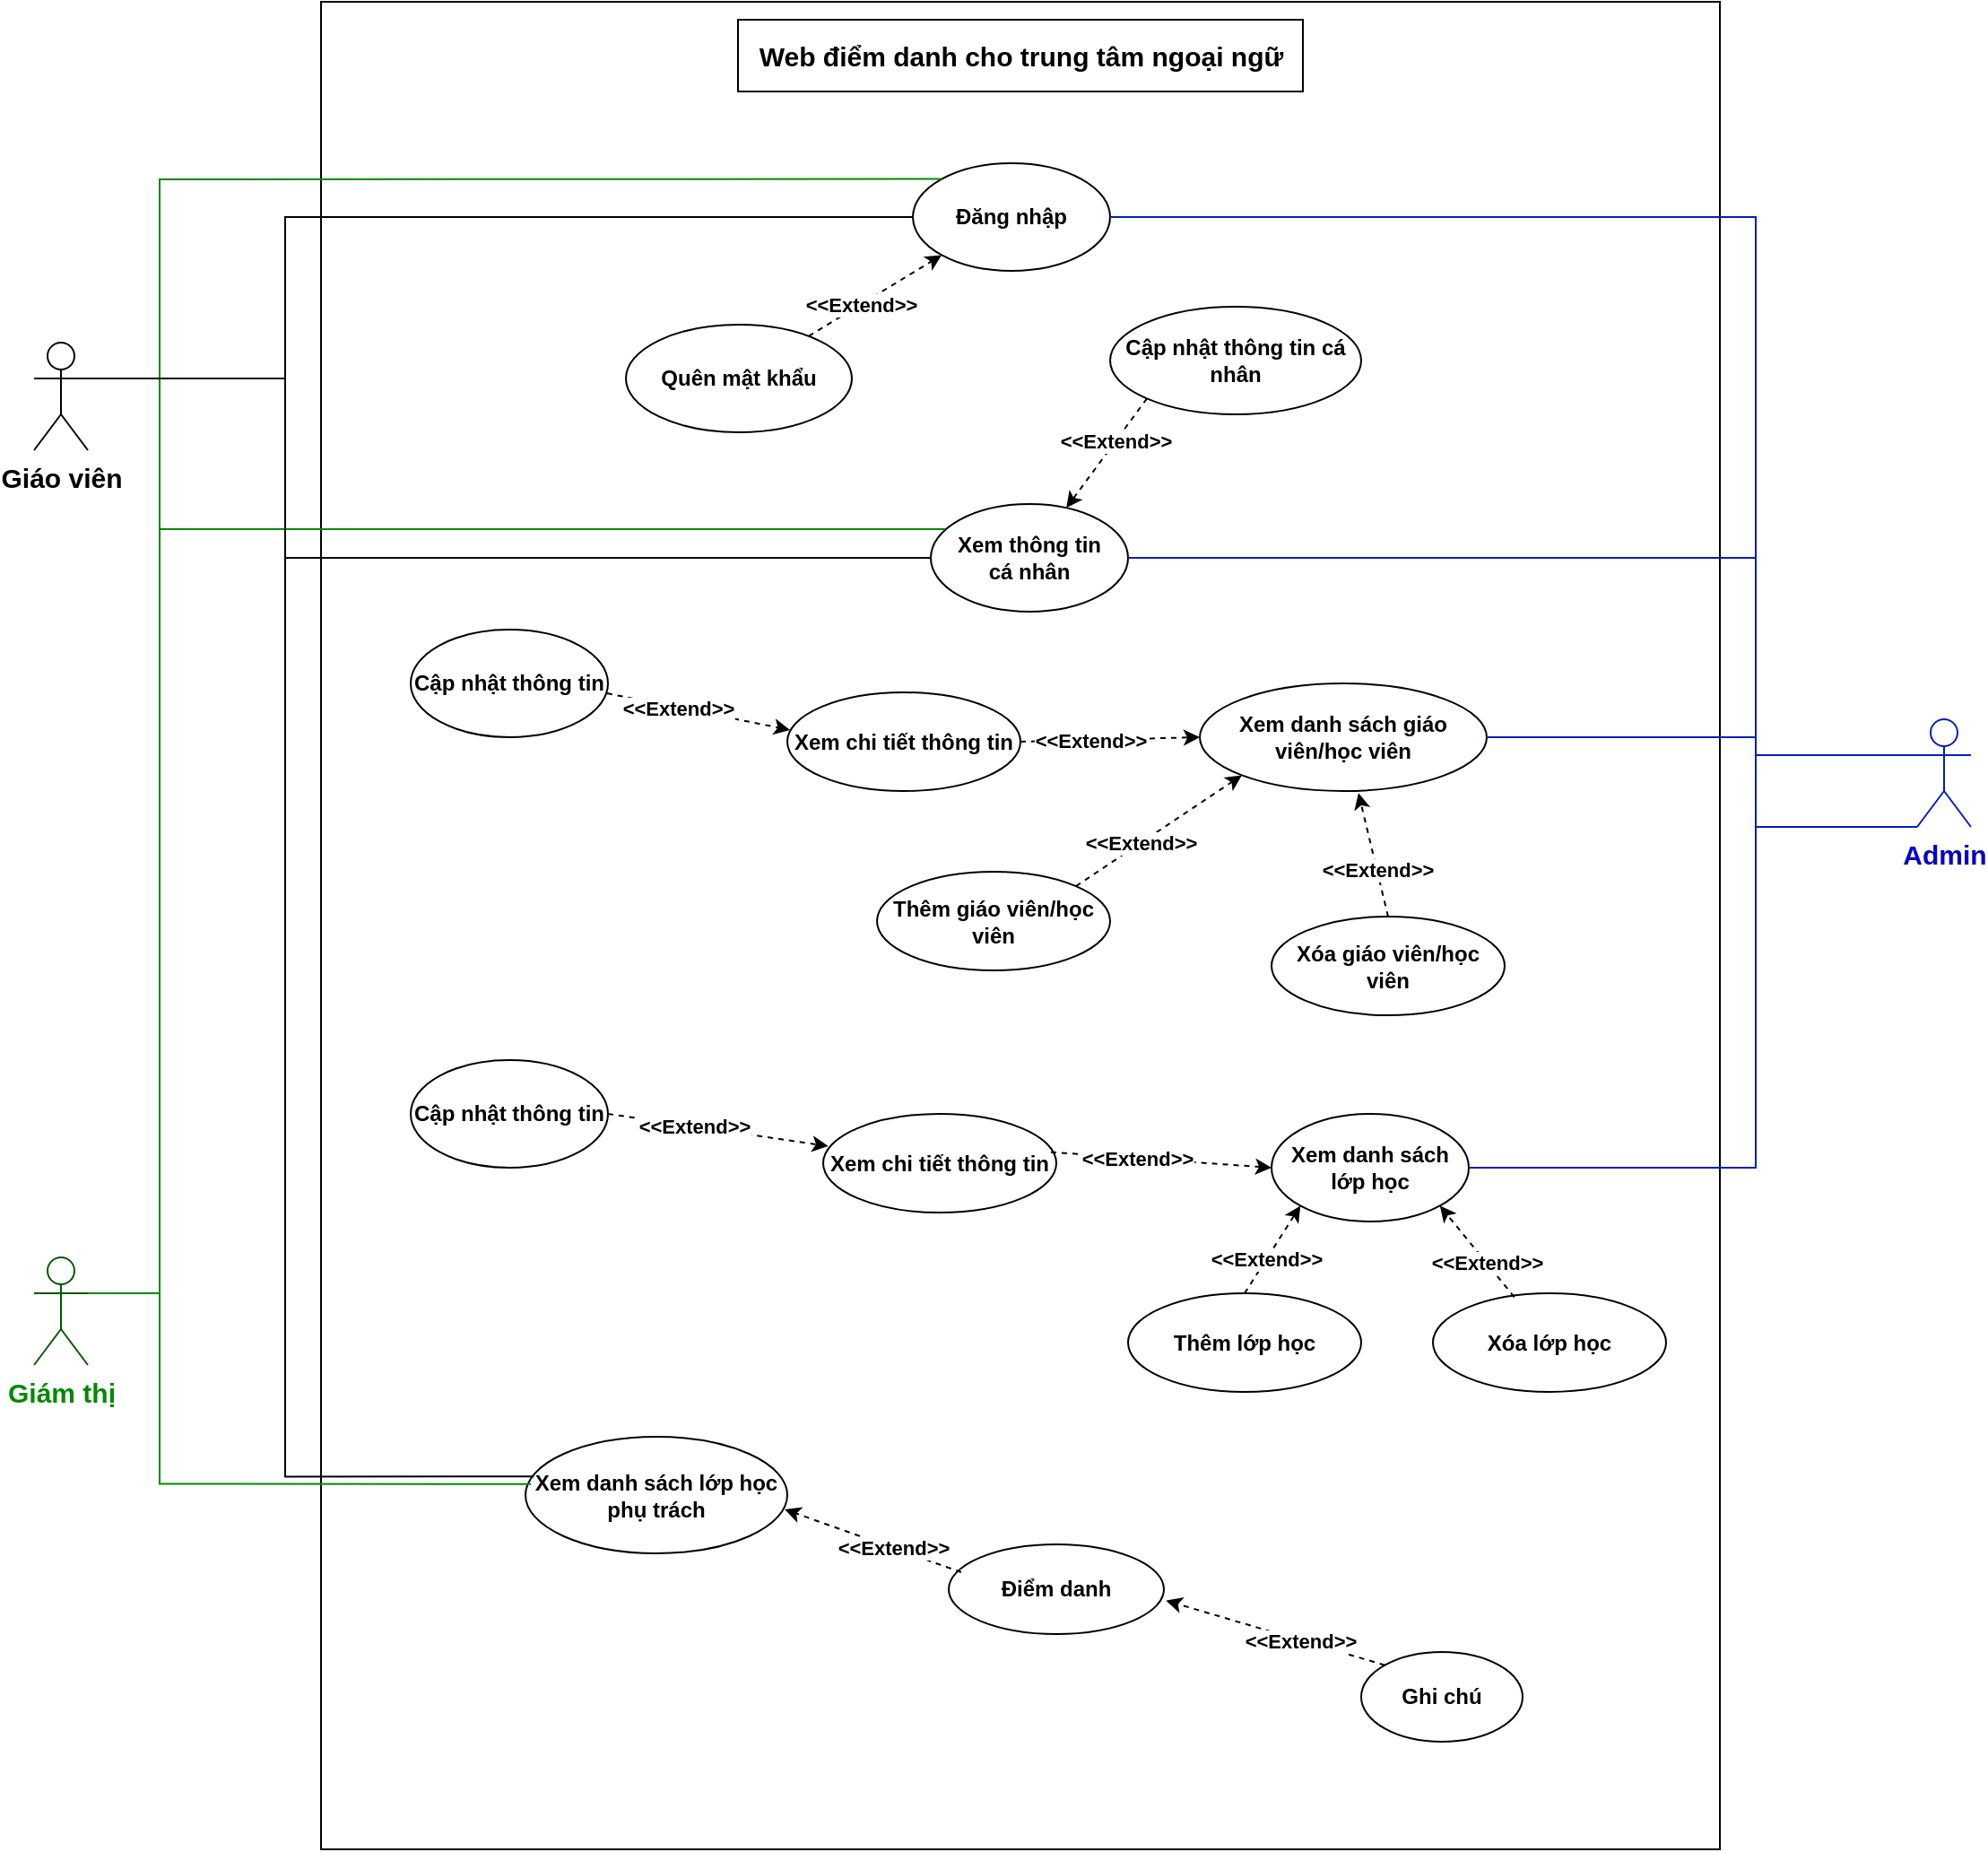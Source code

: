 <mxfile version="20.5.3" type="github"><diagram name="Page-1" id="CRNQidJyGZVOagn2CQu6"><mxGraphModel dx="2926" dy="1078" grid="1" gridSize="10" guides="1" tooltips="1" connect="1" arrows="1" fold="1" page="1" pageScale="1" pageWidth="850" pageHeight="1100" math="0" shadow="0"><root><mxCell id="0"/><mxCell id="1" parent="0"/><mxCell id="foU8qJLjKtTW0TO3vTlr-1" value="" style="rounded=0;whiteSpace=wrap;html=1;fontStyle=1" parent="1" vertex="1"><mxGeometry x="60" y="35" width="780" height="1030" as="geometry"/></mxCell><mxCell id="foU8qJLjKtTW0TO3vTlr-2" value="&lt;font style=&quot;font-size: 15px;&quot;&gt;&lt;span&gt;Web điểm danh cho trung tâm ngoại ngữ&lt;/span&gt;&lt;/font&gt;" style="rounded=0;whiteSpace=wrap;html=1;fontStyle=1" parent="1" vertex="1"><mxGeometry x="292.5" y="45" width="315" height="40" as="geometry"/></mxCell><mxCell id="foU8qJLjKtTW0TO3vTlr-3" value="&lt;font style=&quot;&quot; color=&quot;#0000cc&quot;&gt;Admin&lt;/font&gt;" style="shape=umlActor;verticalLabelPosition=bottom;verticalAlign=top;html=1;outlineConnect=0;fontSize=15;fillColor=none;fontColor=#ffffff;strokeColor=#001DBC;fontStyle=1" parent="1" vertex="1"><mxGeometry x="950" y="435" width="30" height="60" as="geometry"/></mxCell><mxCell id="foU8qJLjKtTW0TO3vTlr-12" value="Giáo viên" style="shape=umlActor;verticalLabelPosition=bottom;verticalAlign=top;html=1;outlineConnect=0;fontSize=15;fontStyle=1" parent="1" vertex="1"><mxGeometry x="-100" y="225" width="30" height="60" as="geometry"/></mxCell><mxCell id="foU8qJLjKtTW0TO3vTlr-16" value="Đăng nhập" style="ellipse;whiteSpace=wrap;html=1;fontStyle=1" parent="1" vertex="1"><mxGeometry x="390" y="125" width="110" height="60" as="geometry"/></mxCell><mxCell id="foU8qJLjKtTW0TO3vTlr-18" value="Quên mật khẩu" style="ellipse;whiteSpace=wrap;html=1;fontStyle=1" parent="1" vertex="1"><mxGeometry x="230" y="215" width="126" height="60" as="geometry"/></mxCell><mxCell id="foU8qJLjKtTW0TO3vTlr-19" value="" style="endArrow=classic;html=1;rounded=0;entryX=0;entryY=1;entryDx=0;entryDy=0;dashed=1;fontStyle=1" parent="1" source="foU8qJLjKtTW0TO3vTlr-18" target="foU8qJLjKtTW0TO3vTlr-16" edge="1"><mxGeometry width="50" height="50" relative="1" as="geometry"><mxPoint x="501" y="245" as="sourcePoint"/><mxPoint x="431" y="275" as="targetPoint"/></mxGeometry></mxCell><mxCell id="foU8qJLjKtTW0TO3vTlr-20" value="&amp;lt;&amp;lt;Extend&amp;gt;&amp;gt;" style="edgeLabel;html=1;align=center;verticalAlign=middle;resizable=0;points=[];fontStyle=1" parent="foU8qJLjKtTW0TO3vTlr-19" connectable="0" vertex="1"><mxGeometry x="-0.223" relative="1" as="geometry"><mxPoint as="offset"/></mxGeometry></mxCell><mxCell id="foU8qJLjKtTW0TO3vTlr-26" value="Xem danh sách lớp học" style="ellipse;whiteSpace=wrap;html=1;fontStyle=1" parent="1" vertex="1"><mxGeometry x="590" y="655" width="110" height="60" as="geometry"/></mxCell><mxCell id="foU8qJLjKtTW0TO3vTlr-28" value="Xem thông tin&lt;br&gt;cá nhân" style="ellipse;whiteSpace=wrap;html=1;fontStyle=1" parent="1" vertex="1"><mxGeometry x="400" y="315" width="110" height="60" as="geometry"/></mxCell><mxCell id="foU8qJLjKtTW0TO3vTlr-29" value="Xem danh sách giáo viên/học viên" style="ellipse;whiteSpace=wrap;html=1;fontStyle=1" parent="1" vertex="1"><mxGeometry x="550" y="415" width="160" height="60" as="geometry"/></mxCell><mxCell id="foU8qJLjKtTW0TO3vTlr-31" value="" style="endArrow=none;html=1;rounded=0;fontSize=15;exitX=1;exitY=0.333;exitDx=0;exitDy=0;exitPerimeter=0;entryX=0;entryY=0.5;entryDx=0;entryDy=0;fontStyle=1" parent="1" source="foU8qJLjKtTW0TO3vTlr-12" target="foU8qJLjKtTW0TO3vTlr-16" edge="1"><mxGeometry width="50" height="50" relative="1" as="geometry"><mxPoint x="420" y="455" as="sourcePoint"/><mxPoint x="470" y="405" as="targetPoint"/><Array as="points"><mxPoint x="40" y="245"/><mxPoint x="40" y="155"/></Array></mxGeometry></mxCell><mxCell id="foU8qJLjKtTW0TO3vTlr-33" value="" style="endArrow=none;html=1;rounded=0;fontSize=15;exitX=1;exitY=0.333;exitDx=0;exitDy=0;exitPerimeter=0;entryX=0;entryY=0.5;entryDx=0;entryDy=0;fontStyle=1" parent="1" source="foU8qJLjKtTW0TO3vTlr-12" target="foU8qJLjKtTW0TO3vTlr-28" edge="1"><mxGeometry width="50" height="50" relative="1" as="geometry"><mxPoint x="50" y="465" as="sourcePoint"/><mxPoint x="400" y="345" as="targetPoint"/><Array as="points"><mxPoint x="40" y="245"/><mxPoint x="40" y="345"/></Array></mxGeometry></mxCell><mxCell id="foU8qJLjKtTW0TO3vTlr-37" value="" style="endArrow=none;html=1;rounded=0;fontSize=15;fillColor=#0050ef;strokeColor=#001DBC;entryX=0;entryY=0.333;entryDx=0;entryDy=0;entryPerimeter=0;exitX=1;exitY=0.5;exitDx=0;exitDy=0;fontStyle=1" parent="1" source="foU8qJLjKtTW0TO3vTlr-16" target="foU8qJLjKtTW0TO3vTlr-3" edge="1"><mxGeometry width="50" height="50" relative="1" as="geometry"><mxPoint x="520" y="455" as="sourcePoint"/><mxPoint x="570" y="405" as="targetPoint"/><Array as="points"><mxPoint x="860" y="155"/><mxPoint x="860" y="455"/></Array></mxGeometry></mxCell><mxCell id="foU8qJLjKtTW0TO3vTlr-39" value="" style="endArrow=none;html=1;rounded=0;fontSize=15;fillColor=#0050ef;strokeColor=#001DBC;exitX=1;exitY=0.5;exitDx=0;exitDy=0;entryX=0;entryY=0.333;entryDx=0;entryDy=0;entryPerimeter=0;fontStyle=1" parent="1" source="foU8qJLjKtTW0TO3vTlr-28" target="foU8qJLjKtTW0TO3vTlr-3" edge="1"><mxGeometry width="50" height="50" relative="1" as="geometry"><mxPoint x="510" y="345" as="sourcePoint"/><mxPoint x="860" y="455" as="targetPoint"/><Array as="points"><mxPoint x="860" y="345"/><mxPoint x="860" y="455"/></Array></mxGeometry></mxCell><mxCell id="foU8qJLjKtTW0TO3vTlr-40" value="" style="endArrow=none;html=1;rounded=0;fontSize=15;fillColor=#0050ef;strokeColor=#001DBC;exitX=1;exitY=0.5;exitDx=0;exitDy=0;entryX=0;entryY=1;entryDx=0;entryDy=0;entryPerimeter=0;fontStyle=1;edgeStyle=orthogonalEdgeStyle;" parent="1" source="foU8qJLjKtTW0TO3vTlr-29" target="foU8qJLjKtTW0TO3vTlr-3" edge="1"><mxGeometry width="50" height="50" relative="1" as="geometry"><mxPoint x="510" y="435" as="sourcePoint"/><mxPoint x="870" y="465" as="targetPoint"/><Array as="points"><mxPoint x="860" y="445"/><mxPoint x="860" y="495"/></Array></mxGeometry></mxCell><mxCell id="foU8qJLjKtTW0TO3vTlr-42" value="" style="endArrow=none;html=1;rounded=0;fontSize=15;fillColor=#0050ef;strokeColor=#001DBC;exitX=1;exitY=0.5;exitDx=0;exitDy=0;entryX=0;entryY=1;entryDx=0;entryDy=0;entryPerimeter=0;fontStyle=1" parent="1" source="foU8qJLjKtTW0TO3vTlr-26" target="foU8qJLjKtTW0TO3vTlr-3" edge="1"><mxGeometry width="50" height="50" relative="1" as="geometry"><mxPoint x="720" y="665" as="sourcePoint"/><mxPoint x="870" y="505" as="targetPoint"/><Array as="points"><mxPoint x="860" y="685"/><mxPoint x="860" y="495"/></Array></mxGeometry></mxCell><mxCell id="xnCUMMj6vFn5ndqKwVFb-1" value="&lt;font color=&quot;#008a00&quot;&gt;Giám thị&lt;/font&gt;" style="shape=umlActor;verticalLabelPosition=bottom;verticalAlign=top;html=1;outlineConnect=0;fontSize=15;fontStyle=1;fillColor=none;fontColor=#ffffff;strokeColor=#005700;" parent="1" vertex="1"><mxGeometry x="-100" y="735" width="30" height="60" as="geometry"/></mxCell><mxCell id="xnCUMMj6vFn5ndqKwVFb-2" value="" style="endArrow=none;html=1;rounded=0;fontColor=#008a00;strokeColor=#008a00;exitX=1;exitY=0.333;exitDx=0;exitDy=0;exitPerimeter=0;entryX=0;entryY=0;entryDx=0;entryDy=0;" parent="1" source="xnCUMMj6vFn5ndqKwVFb-1" target="foU8qJLjKtTW0TO3vTlr-16" edge="1"><mxGeometry width="50" height="50" relative="1" as="geometry"><mxPoint x="-20" y="775" as="sourcePoint"/><mxPoint x="30" y="725" as="targetPoint"/><Array as="points"><mxPoint x="-30" y="755"/><mxPoint x="-30" y="134"/></Array></mxGeometry></mxCell><mxCell id="xnCUMMj6vFn5ndqKwVFb-4" value="" style="endArrow=none;html=1;rounded=0;fontColor=#008a00;strokeColor=#008a00;exitX=1;exitY=0.333;exitDx=0;exitDy=0;exitPerimeter=0;entryX=0.073;entryY=0.233;entryDx=0;entryDy=0;entryPerimeter=0;" parent="1" source="xnCUMMj6vFn5ndqKwVFb-1" target="foU8qJLjKtTW0TO3vTlr-28" edge="1"><mxGeometry width="50" height="50" relative="1" as="geometry"><mxPoint x="-60" y="765" as="sourcePoint"/><mxPoint x="416" y="276" as="targetPoint"/><Array as="points"><mxPoint x="-30" y="755"/><mxPoint x="-30" y="329"/></Array></mxGeometry></mxCell><mxCell id="xnCUMMj6vFn5ndqKwVFb-8" value="Ghi chú" style="ellipse;whiteSpace=wrap;html=1;fontStyle=1" parent="1" vertex="1"><mxGeometry x="640" y="955" width="90" height="50" as="geometry"/></mxCell><mxCell id="xnCUMMj6vFn5ndqKwVFb-9" value="" style="endArrow=classic;html=1;rounded=0;exitX=0;exitY=0;exitDx=0;exitDy=0;dashed=1;fontStyle=1;entryX=1.01;entryY=0.627;entryDx=0;entryDy=0;entryPerimeter=0;" parent="1" source="xnCUMMj6vFn5ndqKwVFb-8" target="JiPtHDF4y1pOYtlBRICb-31" edge="1"><mxGeometry width="50" height="50" relative="1" as="geometry"><mxPoint x="580" y="125" as="sourcePoint"/><mxPoint x="530" y="1125" as="targetPoint"/></mxGeometry></mxCell><mxCell id="xnCUMMj6vFn5ndqKwVFb-10" value="&amp;lt;&amp;lt;Extend&amp;gt;&amp;gt;" style="edgeLabel;html=1;align=center;verticalAlign=middle;resizable=0;points=[];fontStyle=1" parent="xnCUMMj6vFn5ndqKwVFb-9" connectable="0" vertex="1"><mxGeometry x="-0.223" relative="1" as="geometry"><mxPoint as="offset"/></mxGeometry></mxCell><mxCell id="JiPtHDF4y1pOYtlBRICb-1" value="Cập nhật thông tin cá nhân" style="ellipse;whiteSpace=wrap;html=1;fontStyle=1" parent="1" vertex="1"><mxGeometry x="500" y="205" width="140" height="60" as="geometry"/></mxCell><mxCell id="JiPtHDF4y1pOYtlBRICb-2" value="" style="endArrow=classic;html=1;rounded=0;exitX=0;exitY=1;exitDx=0;exitDy=0;dashed=1;fontStyle=1;" parent="1" source="JiPtHDF4y1pOYtlBRICb-1" target="foU8qJLjKtTW0TO3vTlr-28" edge="1"><mxGeometry width="50" height="50" relative="1" as="geometry"><mxPoint x="550" y="255" as="sourcePoint"/><mxPoint x="494" y="186" as="targetPoint"/></mxGeometry></mxCell><mxCell id="JiPtHDF4y1pOYtlBRICb-3" value="&amp;lt;&amp;lt;Extend&amp;gt;&amp;gt;" style="edgeLabel;html=1;align=center;verticalAlign=middle;resizable=0;points=[];fontStyle=1" parent="JiPtHDF4y1pOYtlBRICb-2" connectable="0" vertex="1"><mxGeometry x="-0.223" relative="1" as="geometry"><mxPoint as="offset"/></mxGeometry></mxCell><mxCell id="JiPtHDF4y1pOYtlBRICb-4" value="Xem chi tiết thông tin" style="ellipse;whiteSpace=wrap;html=1;fontStyle=1" parent="1" vertex="1"><mxGeometry x="320" y="420" width="130" height="55" as="geometry"/></mxCell><mxCell id="JiPtHDF4y1pOYtlBRICb-5" value="Cập nhật thông tin" style="ellipse;whiteSpace=wrap;html=1;fontStyle=1" parent="1" vertex="1"><mxGeometry x="110" y="385" width="110" height="60" as="geometry"/></mxCell><mxCell id="JiPtHDF4y1pOYtlBRICb-6" value="Thêm giáo viên/học viên" style="ellipse;whiteSpace=wrap;html=1;fontStyle=1" parent="1" vertex="1"><mxGeometry x="370" y="520" width="130" height="55" as="geometry"/></mxCell><mxCell id="JiPtHDF4y1pOYtlBRICb-7" value="Xóa giáo viên/học viên" style="ellipse;whiteSpace=wrap;html=1;fontStyle=1" parent="1" vertex="1"><mxGeometry x="590" y="545" width="130" height="55" as="geometry"/></mxCell><mxCell id="JiPtHDF4y1pOYtlBRICb-8" value="" style="endArrow=classic;html=1;rounded=0;exitX=1;exitY=0.5;exitDx=0;exitDy=0;dashed=1;fontStyle=1;entryX=0;entryY=0.5;entryDx=0;entryDy=0;" parent="1" source="JiPtHDF4y1pOYtlBRICb-4" target="foU8qJLjKtTW0TO3vTlr-29" edge="1"><mxGeometry width="50" height="50" relative="1" as="geometry"><mxPoint x="531" y="266" as="sourcePoint"/><mxPoint x="486" y="327" as="targetPoint"/></mxGeometry></mxCell><mxCell id="JiPtHDF4y1pOYtlBRICb-9" value="&amp;lt;&amp;lt;Extend&amp;gt;&amp;gt;" style="edgeLabel;html=1;align=center;verticalAlign=middle;resizable=0;points=[];fontStyle=1" parent="JiPtHDF4y1pOYtlBRICb-8" connectable="0" vertex="1"><mxGeometry x="-0.223" relative="1" as="geometry"><mxPoint as="offset"/></mxGeometry></mxCell><mxCell id="JiPtHDF4y1pOYtlBRICb-11" value="" style="endArrow=classic;html=1;rounded=0;exitX=1;exitY=0;exitDx=0;exitDy=0;dashed=1;fontStyle=1;entryX=0;entryY=1;entryDx=0;entryDy=0;" parent="1" source="JiPtHDF4y1pOYtlBRICb-6" target="foU8qJLjKtTW0TO3vTlr-29" edge="1"><mxGeometry width="50" height="50" relative="1" as="geometry"><mxPoint x="432" y="475" as="sourcePoint"/><mxPoint x="560" y="455" as="targetPoint"/></mxGeometry></mxCell><mxCell id="JiPtHDF4y1pOYtlBRICb-12" value="&amp;lt;&amp;lt;Extend&amp;gt;&amp;gt;" style="edgeLabel;html=1;align=center;verticalAlign=middle;resizable=0;points=[];fontStyle=1" parent="JiPtHDF4y1pOYtlBRICb-11" connectable="0" vertex="1"><mxGeometry x="-0.223" relative="1" as="geometry"><mxPoint as="offset"/></mxGeometry></mxCell><mxCell id="JiPtHDF4y1pOYtlBRICb-13" value="" style="endArrow=classic;html=1;rounded=0;exitX=0.5;exitY=0;exitDx=0;exitDy=0;dashed=1;fontStyle=1;entryX=0.553;entryY=1.019;entryDx=0;entryDy=0;entryPerimeter=0;" parent="1" source="JiPtHDF4y1pOYtlBRICb-7" target="foU8qJLjKtTW0TO3vTlr-29" edge="1"><mxGeometry width="50" height="50" relative="1" as="geometry"><mxPoint x="442" y="485" as="sourcePoint"/><mxPoint x="570" y="465" as="targetPoint"/></mxGeometry></mxCell><mxCell id="JiPtHDF4y1pOYtlBRICb-14" value="&amp;lt;&amp;lt;Extend&amp;gt;&amp;gt;" style="edgeLabel;html=1;align=center;verticalAlign=middle;resizable=0;points=[];fontStyle=1" parent="JiPtHDF4y1pOYtlBRICb-13" connectable="0" vertex="1"><mxGeometry x="-0.223" relative="1" as="geometry"><mxPoint as="offset"/></mxGeometry></mxCell><mxCell id="JiPtHDF4y1pOYtlBRICb-15" value="" style="endArrow=classic;html=1;rounded=0;exitX=0.995;exitY=0.592;exitDx=0;exitDy=0;dashed=1;fontStyle=1;entryX=0.012;entryY=0.381;entryDx=0;entryDy=0;entryPerimeter=0;exitPerimeter=0;" parent="1" source="JiPtHDF4y1pOYtlBRICb-5" target="JiPtHDF4y1pOYtlBRICb-4" edge="1"><mxGeometry width="50" height="50" relative="1" as="geometry"><mxPoint x="665" y="545" as="sourcePoint"/><mxPoint x="648" y="486" as="targetPoint"/></mxGeometry></mxCell><mxCell id="JiPtHDF4y1pOYtlBRICb-16" value="&amp;lt;&amp;lt;Extend&amp;gt;&amp;gt;" style="edgeLabel;html=1;align=center;verticalAlign=middle;resizable=0;points=[];fontStyle=1" parent="JiPtHDF4y1pOYtlBRICb-15" connectable="0" vertex="1"><mxGeometry x="-0.223" relative="1" as="geometry"><mxPoint as="offset"/></mxGeometry></mxCell><mxCell id="JiPtHDF4y1pOYtlBRICb-17" value="Xem chi tiết thông tin" style="ellipse;whiteSpace=wrap;html=1;fontStyle=1" parent="1" vertex="1"><mxGeometry x="340" y="655" width="130" height="55" as="geometry"/></mxCell><mxCell id="JiPtHDF4y1pOYtlBRICb-18" value="Cập nhật thông tin" style="ellipse;whiteSpace=wrap;html=1;fontStyle=1" parent="1" vertex="1"><mxGeometry x="110" y="625" width="110" height="60" as="geometry"/></mxCell><mxCell id="JiPtHDF4y1pOYtlBRICb-19" value="Thêm lớp học" style="ellipse;whiteSpace=wrap;html=1;fontStyle=1" parent="1" vertex="1"><mxGeometry x="510" y="755" width="130" height="55" as="geometry"/></mxCell><mxCell id="JiPtHDF4y1pOYtlBRICb-20" value="Xóa lớp học" style="ellipse;whiteSpace=wrap;html=1;fontStyle=1" parent="1" vertex="1"><mxGeometry x="680" y="755" width="130" height="55" as="geometry"/></mxCell><mxCell id="JiPtHDF4y1pOYtlBRICb-21" value="" style="endArrow=classic;html=1;rounded=0;exitX=1;exitY=0.5;exitDx=0;exitDy=0;dashed=1;fontStyle=1;entryX=0.022;entryY=0.327;entryDx=0;entryDy=0;entryPerimeter=0;" parent="1" source="JiPtHDF4y1pOYtlBRICb-18" target="JiPtHDF4y1pOYtlBRICb-17" edge="1"><mxGeometry width="50" height="50" relative="1" as="geometry"><mxPoint x="229" y="431" as="sourcePoint"/><mxPoint x="332" y="451" as="targetPoint"/></mxGeometry></mxCell><mxCell id="JiPtHDF4y1pOYtlBRICb-22" value="&amp;lt;&amp;lt;Extend&amp;gt;&amp;gt;" style="edgeLabel;html=1;align=center;verticalAlign=middle;resizable=0;points=[];fontStyle=1" parent="JiPtHDF4y1pOYtlBRICb-21" connectable="0" vertex="1"><mxGeometry x="-0.223" relative="1" as="geometry"><mxPoint as="offset"/></mxGeometry></mxCell><mxCell id="JiPtHDF4y1pOYtlBRICb-24" value="" style="endArrow=classic;html=1;rounded=0;exitX=0.977;exitY=0.388;exitDx=0;exitDy=0;dashed=1;fontStyle=1;entryX=0;entryY=0.5;entryDx=0;entryDy=0;exitPerimeter=0;" parent="1" source="JiPtHDF4y1pOYtlBRICb-17" target="foU8qJLjKtTW0TO3vTlr-26" edge="1"><mxGeometry width="50" height="50" relative="1" as="geometry"><mxPoint x="303" y="685" as="sourcePoint"/><mxPoint x="405" y="695" as="targetPoint"/></mxGeometry></mxCell><mxCell id="JiPtHDF4y1pOYtlBRICb-25" value="&amp;lt;&amp;lt;Extend&amp;gt;&amp;gt;" style="edgeLabel;html=1;align=center;verticalAlign=middle;resizable=0;points=[];fontStyle=1" parent="JiPtHDF4y1pOYtlBRICb-24" connectable="0" vertex="1"><mxGeometry x="-0.223" relative="1" as="geometry"><mxPoint as="offset"/></mxGeometry></mxCell><mxCell id="JiPtHDF4y1pOYtlBRICb-26" value="" style="endArrow=classic;html=1;rounded=0;exitX=0.5;exitY=0;exitDx=0;exitDy=0;dashed=1;fontStyle=1;entryX=0;entryY=1;entryDx=0;entryDy=0;" parent="1" source="JiPtHDF4y1pOYtlBRICb-19" target="foU8qJLjKtTW0TO3vTlr-26" edge="1"><mxGeometry width="50" height="50" relative="1" as="geometry"><mxPoint x="477" y="689" as="sourcePoint"/><mxPoint x="600" y="695" as="targetPoint"/></mxGeometry></mxCell><mxCell id="JiPtHDF4y1pOYtlBRICb-27" value="&amp;lt;&amp;lt;Extend&amp;gt;&amp;gt;" style="edgeLabel;html=1;align=center;verticalAlign=middle;resizable=0;points=[];fontStyle=1" parent="JiPtHDF4y1pOYtlBRICb-26" connectable="0" vertex="1"><mxGeometry x="-0.223" relative="1" as="geometry"><mxPoint as="offset"/></mxGeometry></mxCell><mxCell id="JiPtHDF4y1pOYtlBRICb-28" value="" style="endArrow=classic;html=1;rounded=0;exitX=0.349;exitY=0.039;exitDx=0;exitDy=0;dashed=1;fontStyle=1;entryX=1;entryY=1;entryDx=0;entryDy=0;exitPerimeter=0;" parent="1" source="JiPtHDF4y1pOYtlBRICb-20" target="foU8qJLjKtTW0TO3vTlr-26" edge="1"><mxGeometry width="50" height="50" relative="1" as="geometry"><mxPoint x="487" y="699" as="sourcePoint"/><mxPoint x="610" y="705" as="targetPoint"/></mxGeometry></mxCell><mxCell id="JiPtHDF4y1pOYtlBRICb-29" value="&amp;lt;&amp;lt;Extend&amp;gt;&amp;gt;" style="edgeLabel;html=1;align=center;verticalAlign=middle;resizable=0;points=[];fontStyle=1" parent="JiPtHDF4y1pOYtlBRICb-28" connectable="0" vertex="1"><mxGeometry x="-0.223" relative="1" as="geometry"><mxPoint as="offset"/></mxGeometry></mxCell><mxCell id="JiPtHDF4y1pOYtlBRICb-30" value="Xem danh sách lớp học phụ trách" style="ellipse;whiteSpace=wrap;html=1;fontStyle=1" parent="1" vertex="1"><mxGeometry x="174" y="835" width="146" height="65" as="geometry"/></mxCell><mxCell id="JiPtHDF4y1pOYtlBRICb-31" value="Điểm danh" style="ellipse;whiteSpace=wrap;html=1;fontStyle=1" parent="1" vertex="1"><mxGeometry x="410" y="895" width="120" height="50" as="geometry"/></mxCell><mxCell id="JiPtHDF4y1pOYtlBRICb-32" value="" style="endArrow=classic;html=1;rounded=0;exitX=0.058;exitY=0.31;exitDx=0;exitDy=0;dashed=1;fontStyle=1;entryX=0.99;entryY=0.623;entryDx=0;entryDy=0;entryPerimeter=0;exitPerimeter=0;" parent="1" source="JiPtHDF4y1pOYtlBRICb-31" target="JiPtHDF4y1pOYtlBRICb-30" edge="1"><mxGeometry width="50" height="50" relative="1" as="geometry"><mxPoint x="693" y="942" as="sourcePoint"/><mxPoint x="541" y="916" as="targetPoint"/></mxGeometry></mxCell><mxCell id="JiPtHDF4y1pOYtlBRICb-33" value="&amp;lt;&amp;lt;Extend&amp;gt;&amp;gt;" style="edgeLabel;html=1;align=center;verticalAlign=middle;resizable=0;points=[];fontStyle=1" parent="JiPtHDF4y1pOYtlBRICb-32" connectable="0" vertex="1"><mxGeometry x="-0.223" relative="1" as="geometry"><mxPoint as="offset"/></mxGeometry></mxCell><mxCell id="JiPtHDF4y1pOYtlBRICb-36" value="" style="endArrow=none;html=1;rounded=0;fontColor=#008a00;strokeColor=#008a00;exitX=1;exitY=0.333;exitDx=0;exitDy=0;exitPerimeter=0;entryX=0.021;entryY=0.405;entryDx=0;entryDy=0;entryPerimeter=0;edgeStyle=orthogonalEdgeStyle;" parent="1" source="xnCUMMj6vFn5ndqKwVFb-1" target="JiPtHDF4y1pOYtlBRICb-30" edge="1"><mxGeometry width="50" height="50" relative="1" as="geometry"><mxPoint x="-60" y="765" as="sourcePoint"/><mxPoint x="418" y="339" as="targetPoint"/><Array as="points"><mxPoint x="-30" y="755"/><mxPoint x="-30" y="861"/></Array></mxGeometry></mxCell><mxCell id="JiPtHDF4y1pOYtlBRICb-37" value="" style="endArrow=none;html=1;rounded=0;fontSize=15;entryX=0.032;entryY=0.341;entryDx=0;entryDy=0;fontStyle=1;entryPerimeter=0;exitX=1;exitY=0.333;exitDx=0;exitDy=0;exitPerimeter=0;edgeStyle=orthogonalEdgeStyle;" parent="1" source="foU8qJLjKtTW0TO3vTlr-12" target="JiPtHDF4y1pOYtlBRICb-30" edge="1"><mxGeometry width="50" height="50" relative="1" as="geometry"><mxPoint x="-60" y="275" as="sourcePoint"/><mxPoint x="410" y="355" as="targetPoint"/><Array as="points"><mxPoint x="40" y="245"/><mxPoint x="40" y="857"/></Array></mxGeometry></mxCell></root></mxGraphModel></diagram></mxfile>